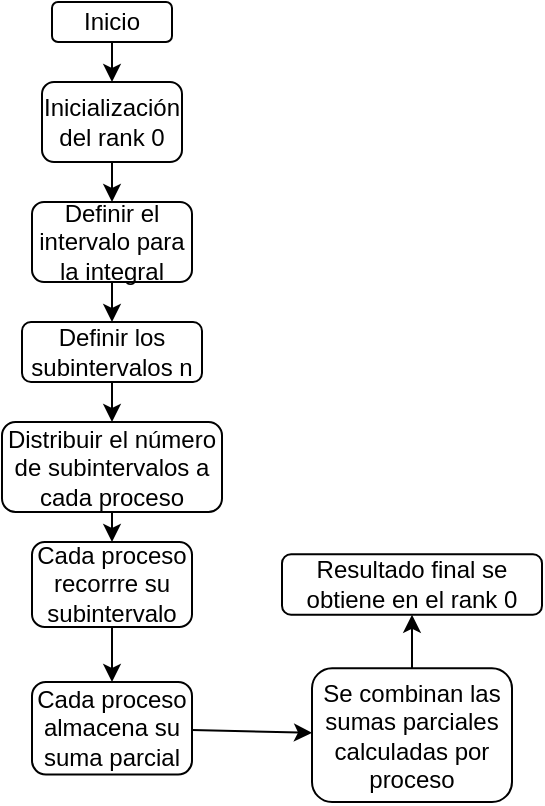 <mxfile>
    <diagram id="4c8TrGst4SrwpCrkXfx1" name="Page-1">
        <mxGraphModel dx="468" dy="736" grid="1" gridSize="10" guides="1" tooltips="1" connect="1" arrows="1" fold="1" page="1" pageScale="1" pageWidth="850" pageHeight="1100" math="0" shadow="0">
            <root>
                <mxCell id="0"/>
                <mxCell id="1" parent="0"/>
                <mxCell id="8" value="" style="edgeStyle=none;html=1;" edge="1" parent="1" source="2" target="7">
                    <mxGeometry relative="1" as="geometry"/>
                </mxCell>
                <mxCell id="2" value="Inicio" style="rounded=1;whiteSpace=wrap;html=1;" vertex="1" parent="1">
                    <mxGeometry x="80" y="40" width="60" height="20" as="geometry"/>
                </mxCell>
                <mxCell id="10" value="" style="edgeStyle=none;html=1;" edge="1" parent="1" source="7" target="9">
                    <mxGeometry relative="1" as="geometry"/>
                </mxCell>
                <mxCell id="7" value="Inicialización del rank 0" style="whiteSpace=wrap;html=1;rounded=1;" vertex="1" parent="1">
                    <mxGeometry x="75" y="80" width="70" height="40" as="geometry"/>
                </mxCell>
                <mxCell id="12" value="" style="edgeStyle=none;html=1;" edge="1" parent="1" source="9" target="11">
                    <mxGeometry relative="1" as="geometry"/>
                </mxCell>
                <mxCell id="9" value="Definir el intervalo para la integral" style="whiteSpace=wrap;html=1;rounded=1;" vertex="1" parent="1">
                    <mxGeometry x="70" y="140" width="80" height="40" as="geometry"/>
                </mxCell>
                <mxCell id="14" value="" style="edgeStyle=none;html=1;" edge="1" parent="1" source="11" target="13">
                    <mxGeometry relative="1" as="geometry"/>
                </mxCell>
                <mxCell id="11" value="Definir los subintervalos n" style="whiteSpace=wrap;html=1;rounded=1;" vertex="1" parent="1">
                    <mxGeometry x="65" y="200" width="90" height="30" as="geometry"/>
                </mxCell>
                <mxCell id="16" value="" style="edgeStyle=none;html=1;" edge="1" parent="1" source="13" target="15">
                    <mxGeometry relative="1" as="geometry"/>
                </mxCell>
                <mxCell id="13" value="Distribuir el número de subintervalos a cada proceso" style="whiteSpace=wrap;html=1;rounded=1;" vertex="1" parent="1">
                    <mxGeometry x="55" y="250" width="110" height="45" as="geometry"/>
                </mxCell>
                <mxCell id="18" value="" style="edgeStyle=none;html=1;" edge="1" parent="1" source="15" target="17">
                    <mxGeometry relative="1" as="geometry"/>
                </mxCell>
                <mxCell id="15" value="Cada proceso recorrre su subintervalo" style="whiteSpace=wrap;html=1;rounded=1;" vertex="1" parent="1">
                    <mxGeometry x="70" y="310" width="80" height="42.5" as="geometry"/>
                </mxCell>
                <mxCell id="20" value="" style="edgeStyle=none;html=1;" edge="1" parent="1" source="17" target="19">
                    <mxGeometry relative="1" as="geometry"/>
                </mxCell>
                <mxCell id="17" value="Cada proceso almacena su suma parcial" style="whiteSpace=wrap;html=1;rounded=1;" vertex="1" parent="1">
                    <mxGeometry x="70" y="380" width="80" height="46.25" as="geometry"/>
                </mxCell>
                <mxCell id="22" value="" style="edgeStyle=none;html=1;" edge="1" parent="1" source="19" target="21">
                    <mxGeometry relative="1" as="geometry"/>
                </mxCell>
                <mxCell id="19" value="Se combinan las sumas parciales calculadas por proceso" style="whiteSpace=wrap;html=1;rounded=1;" vertex="1" parent="1">
                    <mxGeometry x="210" y="373.13" width="100" height="66.88" as="geometry"/>
                </mxCell>
                <mxCell id="21" value="Resultado final se obtiene en el rank 0" style="whiteSpace=wrap;html=1;rounded=1;" vertex="1" parent="1">
                    <mxGeometry x="195" y="316.09" width="130" height="30.31" as="geometry"/>
                </mxCell>
            </root>
        </mxGraphModel>
    </diagram>
</mxfile>